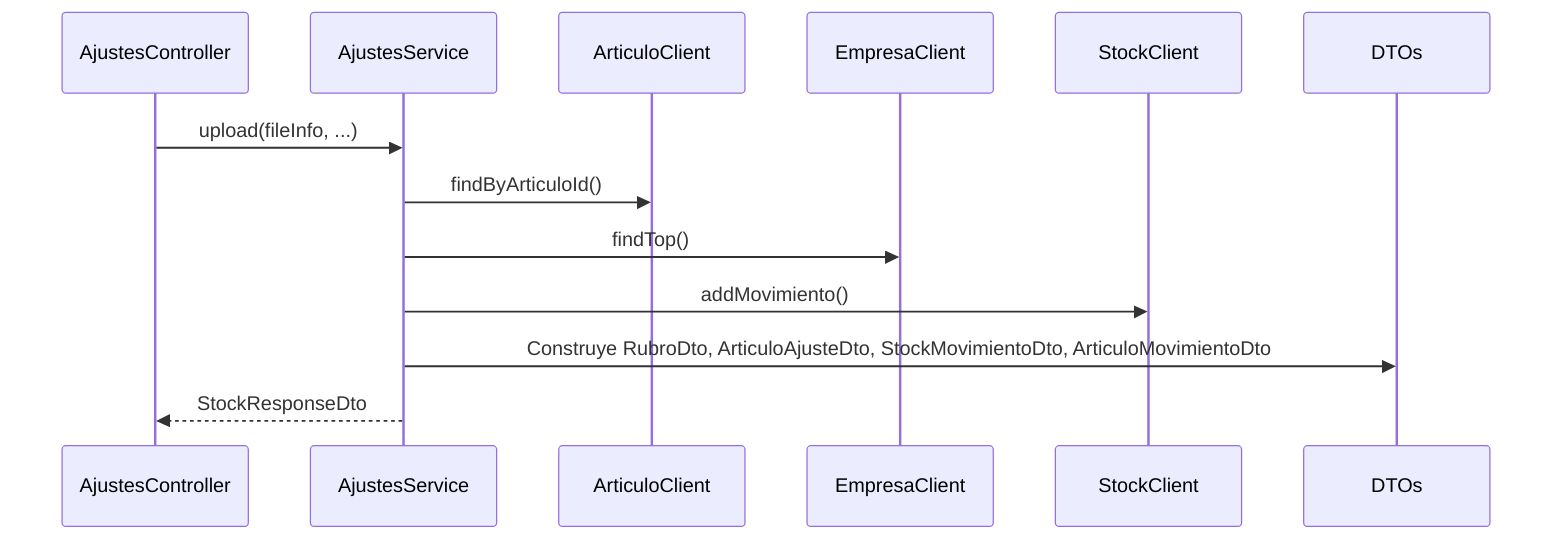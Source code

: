 sequenceDiagram
    participant C as AjustesController
    participant S as AjustesService
    participant AC as ArticuloClient
    participant EC as EmpresaClient
    participant SC as StockClient
    participant D as DTOs
    C->>S: upload(fileInfo, ...)
    S->>AC: findByArticuloId()
    S->>EC: findTop()
    S->>SC: addMovimiento()
    S->>D: Construye RubroDto, ArticuloAjusteDto, StockMovimientoDto, ArticuloMovimientoDto
    S-->>C: StockResponseDto
